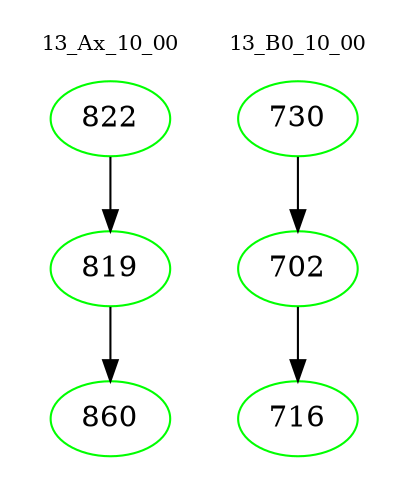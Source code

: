 digraph{
subgraph cluster_0 {
color = white
label = "13_Ax_10_00";
fontsize=10;
T0_822 [label="822", color="green"]
T0_822 -> T0_819 [color="black"]
T0_819 [label="819", color="green"]
T0_819 -> T0_860 [color="black"]
T0_860 [label="860", color="green"]
}
subgraph cluster_1 {
color = white
label = "13_B0_10_00";
fontsize=10;
T1_730 [label="730", color="green"]
T1_730 -> T1_702 [color="black"]
T1_702 [label="702", color="green"]
T1_702 -> T1_716 [color="black"]
T1_716 [label="716", color="green"]
}
}
